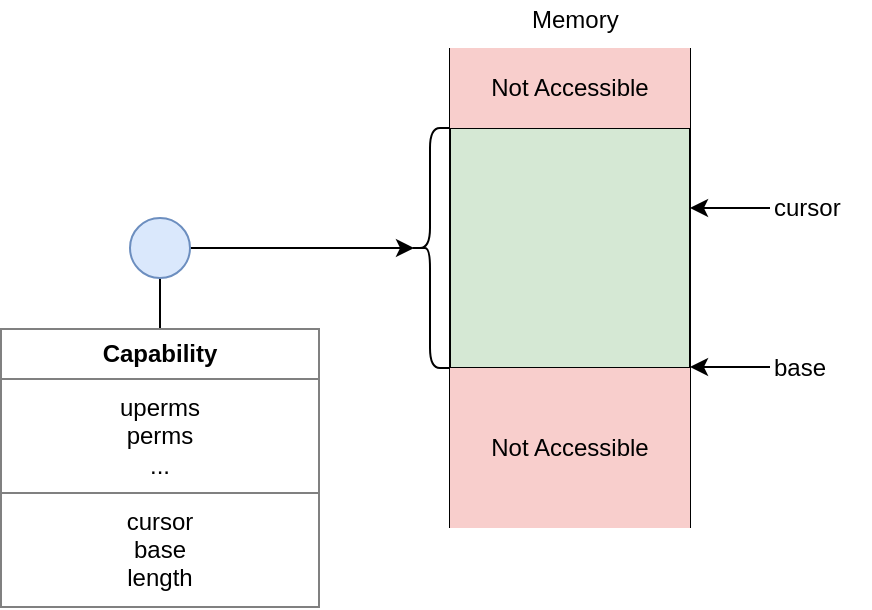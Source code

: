 <mxfile version="12.1.7" type="device" pages="1"><diagram id="AcWAu1mOmEbFX7DACeK3" name="Page-1"><mxGraphModel dx="1158" dy="726" grid="1" gridSize="10" guides="1" tooltips="1" connect="1" arrows="1" fold="1" page="1" pageScale="1" pageWidth="850" pageHeight="1100" math="0" shadow="0"><root><mxCell id="0"/><mxCell id="1" parent="0"/><mxCell id="sYsF_9AUlZakPIjhUQ8a-2" value="" style="endArrow=none;html=1;" parent="1" edge="1"><mxGeometry width="50" height="50" relative="1" as="geometry"><mxPoint x="280" y="280" as="sourcePoint"/><mxPoint x="280" y="40" as="targetPoint"/></mxGeometry></mxCell><mxCell id="sYsF_9AUlZakPIjhUQ8a-3" value="" style="endArrow=none;html=1;" parent="1" edge="1"><mxGeometry width="50" height="50" relative="1" as="geometry"><mxPoint x="400" y="280" as="sourcePoint"/><mxPoint x="400" y="40" as="targetPoint"/></mxGeometry></mxCell><mxCell id="sYsF_9AUlZakPIjhUQ8a-4" value="Memory" style="text;html=1;resizable=0;points=[];autosize=1;align=left;verticalAlign=top;spacingTop=-4;" parent="1" vertex="1"><mxGeometry x="319" y="16" width="60" height="20" as="geometry"/></mxCell><mxCell id="sYsF_9AUlZakPIjhUQ8a-7" value="" style="rounded=0;whiteSpace=wrap;html=1;fillColor=#d5e8d4;strokeColor=#000000;" parent="1" vertex="1"><mxGeometry x="280" y="80" width="120" height="120" as="geometry"/></mxCell><mxCell id="sYsF_9AUlZakPIjhUQ8a-16" style="edgeStyle=orthogonalEdgeStyle;rounded=0;orthogonalLoop=1;jettySize=auto;html=1;exitX=1;exitY=0.5;exitDx=0;exitDy=0;entryX=0.1;entryY=0.5;entryDx=0;entryDy=0;entryPerimeter=0;" parent="1" source="sYsF_9AUlZakPIjhUQ8a-14" target="mPnVBt06ATPCs9ScQVuu-1" edge="1"><mxGeometry relative="1" as="geometry"><mxPoint x="240" y="141" as="targetPoint"/></mxGeometry></mxCell><mxCell id="mPnVBt06ATPCs9ScQVuu-5" style="edgeStyle=orthogonalEdgeStyle;rounded=0;orthogonalLoop=1;jettySize=auto;html=1;exitX=0.5;exitY=1;exitDx=0;exitDy=0;entryX=0.5;entryY=0;entryDx=0;entryDy=0;endArrow=none;endFill=0;" parent="1" source="sYsF_9AUlZakPIjhUQ8a-14" target="mPnVBt06ATPCs9ScQVuu-4" edge="1"><mxGeometry relative="1" as="geometry"/></mxCell><mxCell id="sYsF_9AUlZakPIjhUQ8a-14" value="" style="ellipse;whiteSpace=wrap;html=1;aspect=fixed;strokeColor=#6c8ebf;fillColor=#dae8fc;" parent="1" vertex="1"><mxGeometry x="120" y="125" width="30" height="30" as="geometry"/></mxCell><mxCell id="mPnVBt06ATPCs9ScQVuu-1" value="" style="shape=curlyBracket;whiteSpace=wrap;html=1;rounded=1;" parent="1" vertex="1"><mxGeometry x="260" y="80" width="20" height="120" as="geometry"/></mxCell><mxCell id="mPnVBt06ATPCs9ScQVuu-4" value="&lt;table border=&quot;1&quot; width=&quot;100%&quot; cellpadding=&quot;4&quot; style=&quot;width: 100% ; height: 100% ; border-collapse: collapse&quot;&gt;&lt;tbody&gt;&lt;tr&gt;&lt;th align=&quot;center&quot;&gt;&lt;b&gt;Capability&lt;/b&gt;&lt;/th&gt;&lt;/tr&gt;&lt;tr&gt;&lt;td align=&quot;center&quot;&gt;uperms&lt;br&gt;perms&lt;br&gt;...&lt;/td&gt;&lt;/tr&gt;&lt;tr&gt;&lt;td align=&quot;center&quot;&gt;cursor&lt;br&gt;base&lt;br&gt;length&lt;/td&gt;&lt;/tr&gt;&lt;/tbody&gt;&lt;/table&gt;" style="text;html=1;strokeColor=none;fillColor=none;overflow=fill;" parent="1" vertex="1"><mxGeometry x="55" y="180" width="160" height="140" as="geometry"/></mxCell><mxCell id="mPnVBt06ATPCs9ScQVuu-6" value="" style="endArrow=classic;html=1;" parent="1" edge="1"><mxGeometry width="50" height="50" relative="1" as="geometry"><mxPoint x="440" y="120" as="sourcePoint"/><mxPoint x="400" y="120" as="targetPoint"/></mxGeometry></mxCell><mxCell id="mPnVBt06ATPCs9ScQVuu-7" value="cursor" style="text;html=1;resizable=0;points=[];autosize=1;align=left;verticalAlign=top;spacingTop=-4;" parent="1" vertex="1"><mxGeometry x="440" y="110" width="50" height="20" as="geometry"/></mxCell><mxCell id="mPnVBt06ATPCs9ScQVuu-8" value="" style="endArrow=classic;html=1;" parent="1" edge="1"><mxGeometry width="50" height="50" relative="1" as="geometry"><mxPoint x="440" y="199.5" as="sourcePoint"/><mxPoint x="400" y="199.5" as="targetPoint"/></mxGeometry></mxCell><mxCell id="mPnVBt06ATPCs9ScQVuu-9" value="base" style="text;html=1;resizable=0;points=[];autosize=1;align=left;verticalAlign=top;spacingTop=-4;" parent="1" vertex="1"><mxGeometry x="440" y="190" width="40" height="20" as="geometry"/></mxCell><mxCell id="hKujIiuFvISUUEbsPPAj-1" value="Not Accessible" style="rounded=0;whiteSpace=wrap;html=1;strokeColor=none;fillColor=#f8cecc;" vertex="1" parent="1"><mxGeometry x="280" y="40" width="120" height="40" as="geometry"/></mxCell><mxCell id="hKujIiuFvISUUEbsPPAj-2" value="Not Accessible" style="rounded=0;whiteSpace=wrap;html=1;strokeColor=none;fillColor=#f8cecc;" vertex="1" parent="1"><mxGeometry x="280" y="200" width="120" height="80" as="geometry"/></mxCell></root></mxGraphModel></diagram></mxfile>